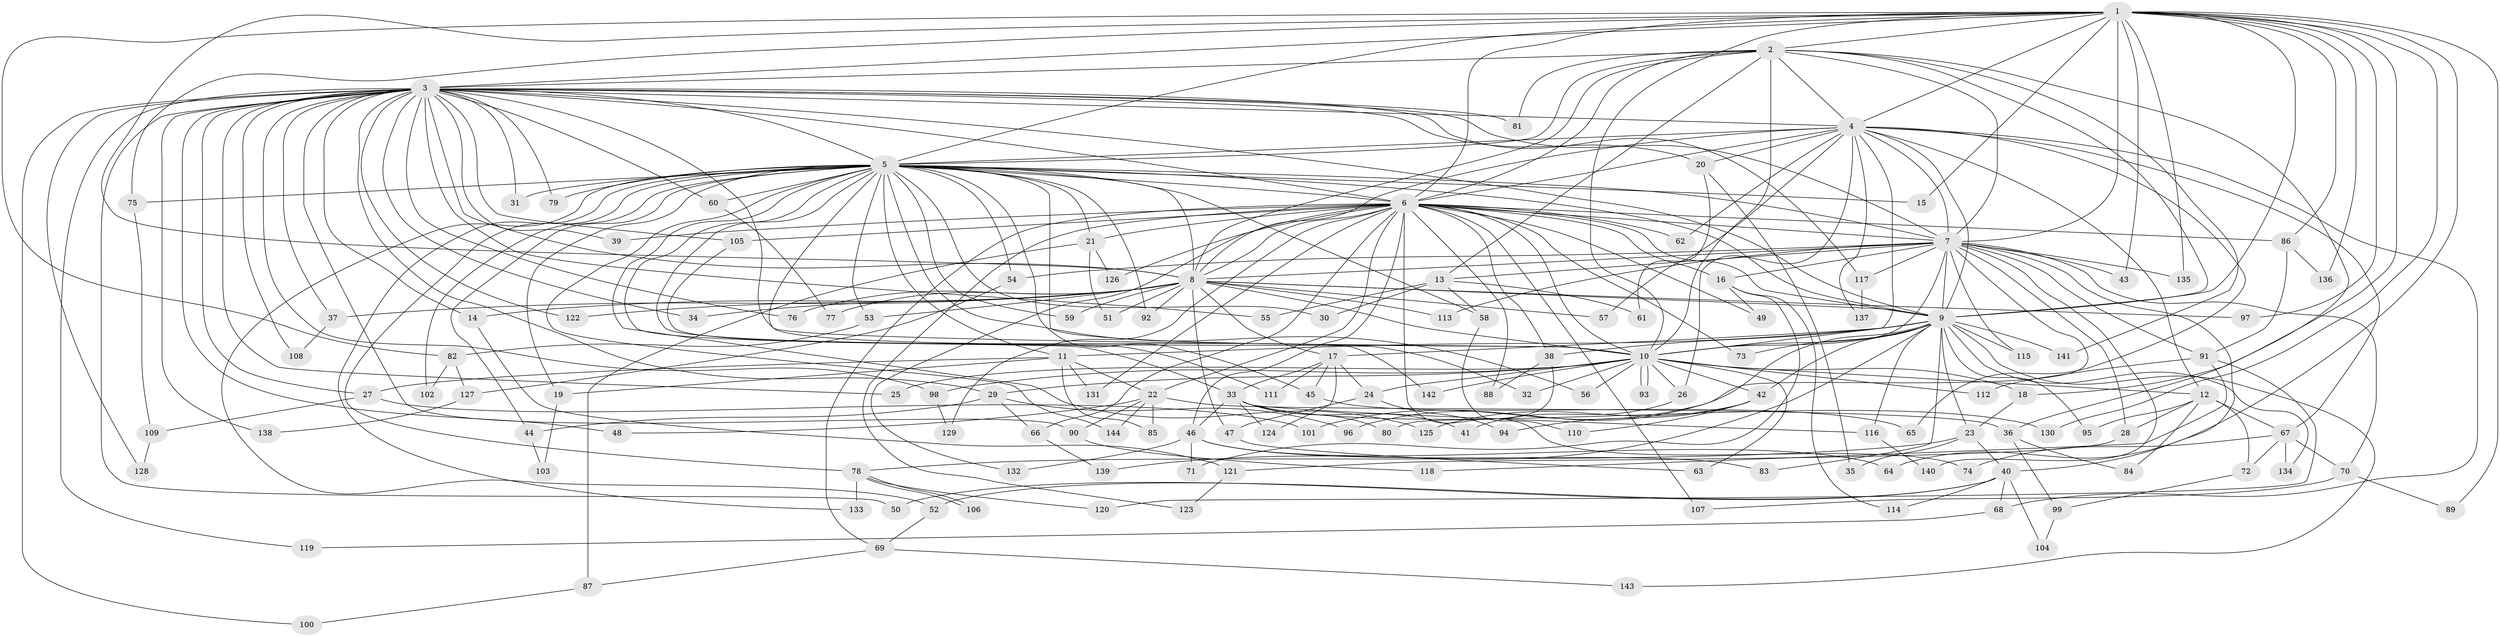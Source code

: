 // coarse degree distribution, {17: 0.008928571428571428, 21: 0.017857142857142856, 33: 0.017857142857142856, 27: 0.008928571428571428, 22: 0.017857142857142856, 25: 0.008928571428571428, 11: 0.008928571428571428, 8: 0.017857142857142856, 6: 0.026785714285714284, 3: 0.25, 5: 0.05357142857142857, 7: 0.008928571428571428, 4: 0.05357142857142857, 10: 0.008928571428571428, 2: 0.48214285714285715, 1: 0.008928571428571428}
// Generated by graph-tools (version 1.1) at 2025/23/03/03/25 07:23:40]
// undirected, 144 vertices, 313 edges
graph export_dot {
graph [start="1"]
  node [color=gray90,style=filled];
  1;
  2;
  3;
  4;
  5;
  6;
  7;
  8;
  9;
  10;
  11;
  12;
  13;
  14;
  15;
  16;
  17;
  18;
  19;
  20;
  21;
  22;
  23;
  24;
  25;
  26;
  27;
  28;
  29;
  30;
  31;
  32;
  33;
  34;
  35;
  36;
  37;
  38;
  39;
  40;
  41;
  42;
  43;
  44;
  45;
  46;
  47;
  48;
  49;
  50;
  51;
  52;
  53;
  54;
  55;
  56;
  57;
  58;
  59;
  60;
  61;
  62;
  63;
  64;
  65;
  66;
  67;
  68;
  69;
  70;
  71;
  72;
  73;
  74;
  75;
  76;
  77;
  78;
  79;
  80;
  81;
  82;
  83;
  84;
  85;
  86;
  87;
  88;
  89;
  90;
  91;
  92;
  93;
  94;
  95;
  96;
  97;
  98;
  99;
  100;
  101;
  102;
  103;
  104;
  105;
  106;
  107;
  108;
  109;
  110;
  111;
  112;
  113;
  114;
  115;
  116;
  117;
  118;
  119;
  120;
  121;
  122;
  123;
  124;
  125;
  126;
  127;
  128;
  129;
  130;
  131;
  132;
  133;
  134;
  135;
  136;
  137;
  138;
  139;
  140;
  141;
  142;
  143;
  144;
  1 -- 2;
  1 -- 3;
  1 -- 4;
  1 -- 5;
  1 -- 6;
  1 -- 7;
  1 -- 8;
  1 -- 9;
  1 -- 10;
  1 -- 15;
  1 -- 18;
  1 -- 43;
  1 -- 64;
  1 -- 75;
  1 -- 82;
  1 -- 86;
  1 -- 89;
  1 -- 97;
  1 -- 130;
  1 -- 135;
  1 -- 136;
  2 -- 3;
  2 -- 4;
  2 -- 5;
  2 -- 6;
  2 -- 7;
  2 -- 8;
  2 -- 9;
  2 -- 10;
  2 -- 13;
  2 -- 36;
  2 -- 81;
  2 -- 141;
  3 -- 4;
  3 -- 5;
  3 -- 6;
  3 -- 7;
  3 -- 8;
  3 -- 9;
  3 -- 10;
  3 -- 14;
  3 -- 20;
  3 -- 25;
  3 -- 27;
  3 -- 29;
  3 -- 31;
  3 -- 34;
  3 -- 37;
  3 -- 39;
  3 -- 48;
  3 -- 50;
  3 -- 55;
  3 -- 60;
  3 -- 76;
  3 -- 79;
  3 -- 81;
  3 -- 90;
  3 -- 98;
  3 -- 100;
  3 -- 105;
  3 -- 108;
  3 -- 117;
  3 -- 119;
  3 -- 122;
  3 -- 128;
  3 -- 138;
  4 -- 5;
  4 -- 6;
  4 -- 7;
  4 -- 8;
  4 -- 9;
  4 -- 10;
  4 -- 12;
  4 -- 20;
  4 -- 26;
  4 -- 57;
  4 -- 62;
  4 -- 65;
  4 -- 67;
  4 -- 68;
  4 -- 137;
  5 -- 6;
  5 -- 7;
  5 -- 8;
  5 -- 9;
  5 -- 10;
  5 -- 11;
  5 -- 15;
  5 -- 19;
  5 -- 21;
  5 -- 30;
  5 -- 31;
  5 -- 32;
  5 -- 33;
  5 -- 44;
  5 -- 45;
  5 -- 52;
  5 -- 53;
  5 -- 54;
  5 -- 56;
  5 -- 58;
  5 -- 59;
  5 -- 60;
  5 -- 75;
  5 -- 78;
  5 -- 79;
  5 -- 92;
  5 -- 102;
  5 -- 111;
  5 -- 125;
  5 -- 133;
  5 -- 144;
  6 -- 7;
  6 -- 8;
  6 -- 9;
  6 -- 10;
  6 -- 16;
  6 -- 21;
  6 -- 22;
  6 -- 38;
  6 -- 39;
  6 -- 46;
  6 -- 49;
  6 -- 62;
  6 -- 66;
  6 -- 69;
  6 -- 73;
  6 -- 74;
  6 -- 86;
  6 -- 88;
  6 -- 105;
  6 -- 107;
  6 -- 123;
  6 -- 126;
  6 -- 129;
  6 -- 131;
  6 -- 132;
  7 -- 8;
  7 -- 9;
  7 -- 10;
  7 -- 13;
  7 -- 16;
  7 -- 28;
  7 -- 40;
  7 -- 43;
  7 -- 54;
  7 -- 70;
  7 -- 91;
  7 -- 101;
  7 -- 113;
  7 -- 115;
  7 -- 117;
  7 -- 135;
  7 -- 140;
  8 -- 9;
  8 -- 10;
  8 -- 14;
  8 -- 17;
  8 -- 34;
  8 -- 37;
  8 -- 47;
  8 -- 51;
  8 -- 53;
  8 -- 57;
  8 -- 59;
  8 -- 76;
  8 -- 77;
  8 -- 92;
  8 -- 97;
  8 -- 113;
  8 -- 122;
  9 -- 10;
  9 -- 11;
  9 -- 17;
  9 -- 23;
  9 -- 38;
  9 -- 42;
  9 -- 73;
  9 -- 83;
  9 -- 95;
  9 -- 96;
  9 -- 115;
  9 -- 116;
  9 -- 134;
  9 -- 139;
  9 -- 141;
  9 -- 143;
  10 -- 12;
  10 -- 18;
  10 -- 24;
  10 -- 25;
  10 -- 26;
  10 -- 29;
  10 -- 32;
  10 -- 42;
  10 -- 56;
  10 -- 63;
  10 -- 93;
  10 -- 93;
  10 -- 98;
  10 -- 112;
  10 -- 142;
  11 -- 19;
  11 -- 22;
  11 -- 27;
  11 -- 85;
  11 -- 131;
  12 -- 28;
  12 -- 67;
  12 -- 72;
  12 -- 84;
  12 -- 95;
  13 -- 30;
  13 -- 55;
  13 -- 58;
  13 -- 61;
  14 -- 121;
  16 -- 49;
  16 -- 71;
  16 -- 114;
  17 -- 24;
  17 -- 33;
  17 -- 45;
  17 -- 111;
  17 -- 124;
  18 -- 23;
  19 -- 103;
  20 -- 35;
  20 -- 61;
  21 -- 51;
  21 -- 87;
  21 -- 126;
  22 -- 36;
  22 -- 48;
  22 -- 85;
  22 -- 90;
  22 -- 144;
  23 -- 35;
  23 -- 40;
  23 -- 78;
  24 -- 47;
  24 -- 94;
  26 -- 41;
  27 -- 101;
  27 -- 109;
  28 -- 121;
  29 -- 44;
  29 -- 66;
  29 -- 96;
  33 -- 41;
  33 -- 46;
  33 -- 80;
  33 -- 116;
  33 -- 124;
  33 -- 130;
  36 -- 84;
  36 -- 99;
  37 -- 108;
  38 -- 80;
  38 -- 88;
  40 -- 50;
  40 -- 52;
  40 -- 68;
  40 -- 104;
  40 -- 114;
  42 -- 94;
  42 -- 110;
  42 -- 125;
  44 -- 103;
  45 -- 65;
  46 -- 64;
  46 -- 71;
  46 -- 83;
  46 -- 132;
  47 -- 63;
  52 -- 69;
  53 -- 82;
  54 -- 127;
  58 -- 110;
  60 -- 77;
  66 -- 139;
  67 -- 70;
  67 -- 72;
  67 -- 74;
  67 -- 134;
  68 -- 119;
  69 -- 87;
  69 -- 143;
  70 -- 89;
  70 -- 107;
  72 -- 99;
  75 -- 109;
  78 -- 106;
  78 -- 106;
  78 -- 120;
  78 -- 133;
  82 -- 102;
  82 -- 127;
  86 -- 91;
  86 -- 136;
  87 -- 100;
  90 -- 118;
  91 -- 112;
  91 -- 118;
  91 -- 120;
  98 -- 129;
  99 -- 104;
  105 -- 142;
  109 -- 128;
  116 -- 140;
  117 -- 137;
  121 -- 123;
  127 -- 138;
}
